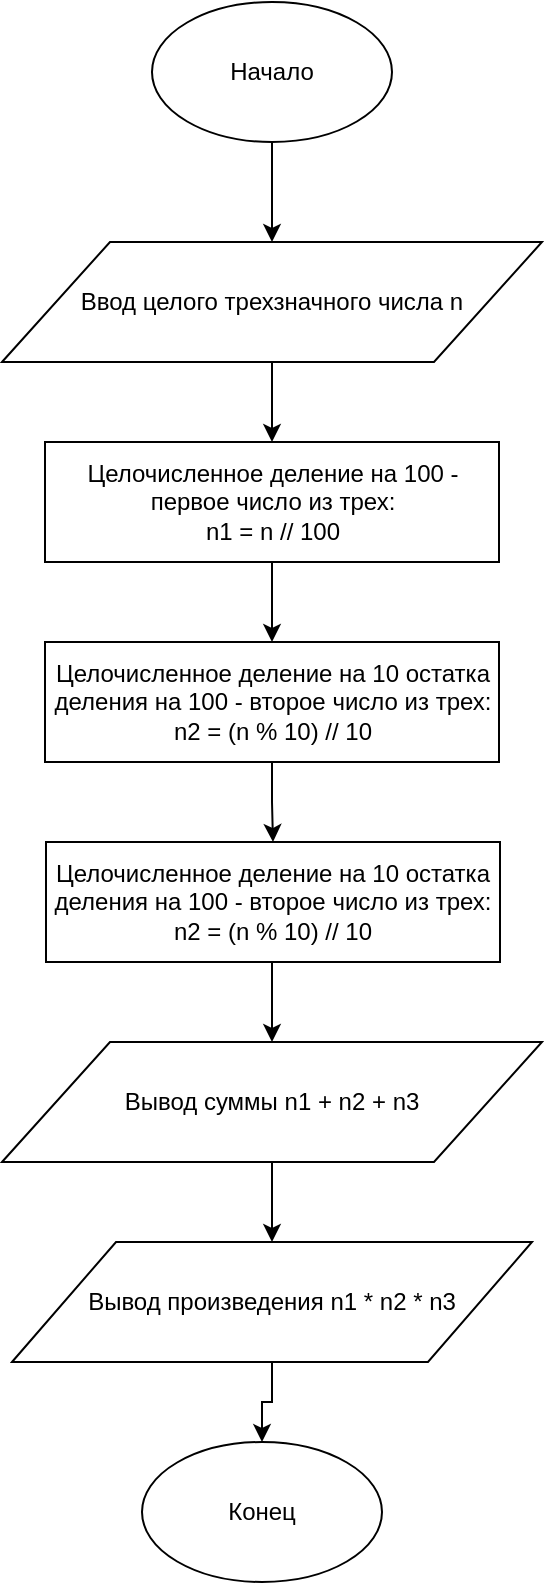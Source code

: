<mxfile version="11.3.2" type="google" pages="1"><diagram id="HQ8Gkbss8YBFDDtiifBz" name="Page-1"><mxGraphModel dx="1271" dy="779" grid="1" gridSize="10" guides="1" tooltips="1" connect="1" arrows="1" fold="1" page="1" pageScale="1" pageWidth="827" pageHeight="1169" math="0" shadow="0"><root><mxCell id="0"/><mxCell id="1" parent="0"/><mxCell id="Jdi--HkIGqMFvPv-l7Vd-5" value="" style="edgeStyle=orthogonalEdgeStyle;rounded=0;orthogonalLoop=1;jettySize=auto;html=1;" edge="1" parent="1" source="Jdi--HkIGqMFvPv-l7Vd-1" target="Jdi--HkIGqMFvPv-l7Vd-2"><mxGeometry relative="1" as="geometry"/></mxCell><mxCell id="Jdi--HkIGqMFvPv-l7Vd-1" value="Начало" style="ellipse;whiteSpace=wrap;html=1;" vertex="1" parent="1"><mxGeometry x="345" y="30" width="120" height="70" as="geometry"/></mxCell><mxCell id="Jdi--HkIGqMFvPv-l7Vd-4" value="" style="edgeStyle=orthogonalEdgeStyle;rounded=0;orthogonalLoop=1;jettySize=auto;html=1;" edge="1" parent="1" source="Jdi--HkIGqMFvPv-l7Vd-2" target="Jdi--HkIGqMFvPv-l7Vd-3"><mxGeometry relative="1" as="geometry"/></mxCell><mxCell id="Jdi--HkIGqMFvPv-l7Vd-2" value="Ввод целого трехзначного числа n" style="shape=parallelogram;perimeter=parallelogramPerimeter;whiteSpace=wrap;html=1;" vertex="1" parent="1"><mxGeometry x="270" y="150" width="270" height="60" as="geometry"/></mxCell><mxCell id="Jdi--HkIGqMFvPv-l7Vd-7" value="" style="edgeStyle=orthogonalEdgeStyle;rounded=0;orthogonalLoop=1;jettySize=auto;html=1;" edge="1" parent="1" source="Jdi--HkIGqMFvPv-l7Vd-3" target="Jdi--HkIGqMFvPv-l7Vd-6"><mxGeometry relative="1" as="geometry"/></mxCell><mxCell id="Jdi--HkIGqMFvPv-l7Vd-3" value="Целочисленное деление на 100 - первое число из трех: &lt;br&gt;n1 = n // 100" style="rounded=0;whiteSpace=wrap;html=1;" vertex="1" parent="1"><mxGeometry x="291.5" y="250" width="227" height="60" as="geometry"/></mxCell><mxCell id="Jdi--HkIGqMFvPv-l7Vd-9" value="" style="edgeStyle=orthogonalEdgeStyle;rounded=0;orthogonalLoop=1;jettySize=auto;html=1;" edge="1" parent="1" source="Jdi--HkIGqMFvPv-l7Vd-6" target="Jdi--HkIGqMFvPv-l7Vd-8"><mxGeometry relative="1" as="geometry"/></mxCell><mxCell id="Jdi--HkIGqMFvPv-l7Vd-6" value="Целочисленное деление на 10 остатка деления на 100 - второе число из трех: &lt;br&gt;n2 = (n % 10) // 10" style="rounded=0;whiteSpace=wrap;html=1;" vertex="1" parent="1"><mxGeometry x="291.5" y="350" width="227" height="60" as="geometry"/></mxCell><mxCell id="Jdi--HkIGqMFvPv-l7Vd-11" value="" style="edgeStyle=orthogonalEdgeStyle;rounded=0;orthogonalLoop=1;jettySize=auto;html=1;" edge="1" parent="1" source="Jdi--HkIGqMFvPv-l7Vd-8"><mxGeometry relative="1" as="geometry"><mxPoint x="405" y="550" as="targetPoint"/></mxGeometry></mxCell><mxCell id="Jdi--HkIGqMFvPv-l7Vd-8" value="Целочисленное деление на 10 остатка деления на 100 - второе число из трех: &lt;br&gt;n2 = (n % 10) // 10" style="rounded=0;whiteSpace=wrap;html=1;" vertex="1" parent="1"><mxGeometry x="292" y="450" width="227" height="60" as="geometry"/></mxCell><mxCell id="Jdi--HkIGqMFvPv-l7Vd-14" value="" style="edgeStyle=orthogonalEdgeStyle;rounded=0;orthogonalLoop=1;jettySize=auto;html=1;" edge="1" parent="1" source="Jdi--HkIGqMFvPv-l7Vd-12" target="Jdi--HkIGqMFvPv-l7Vd-13"><mxGeometry relative="1" as="geometry"/></mxCell><mxCell id="Jdi--HkIGqMFvPv-l7Vd-12" value="Вывод суммы n1 + n2 + n3" style="shape=parallelogram;perimeter=parallelogramPerimeter;whiteSpace=wrap;html=1;" vertex="1" parent="1"><mxGeometry x="270" y="550" width="270" height="60" as="geometry"/></mxCell><mxCell id="Jdi--HkIGqMFvPv-l7Vd-16" value="" style="edgeStyle=orthogonalEdgeStyle;rounded=0;orthogonalLoop=1;jettySize=auto;html=1;" edge="1" parent="1" source="Jdi--HkIGqMFvPv-l7Vd-13" target="Jdi--HkIGqMFvPv-l7Vd-15"><mxGeometry relative="1" as="geometry"/></mxCell><mxCell id="Jdi--HkIGqMFvPv-l7Vd-13" value="Вывод произведения n1 * n2 * n3" style="shape=parallelogram;perimeter=parallelogramPerimeter;whiteSpace=wrap;html=1;" vertex="1" parent="1"><mxGeometry x="275" y="650" width="260" height="60" as="geometry"/></mxCell><mxCell id="Jdi--HkIGqMFvPv-l7Vd-15" value="Конец" style="ellipse;whiteSpace=wrap;html=1;" vertex="1" parent="1"><mxGeometry x="340" y="750" width="120" height="70" as="geometry"/></mxCell></root></mxGraphModel></diagram></mxfile>